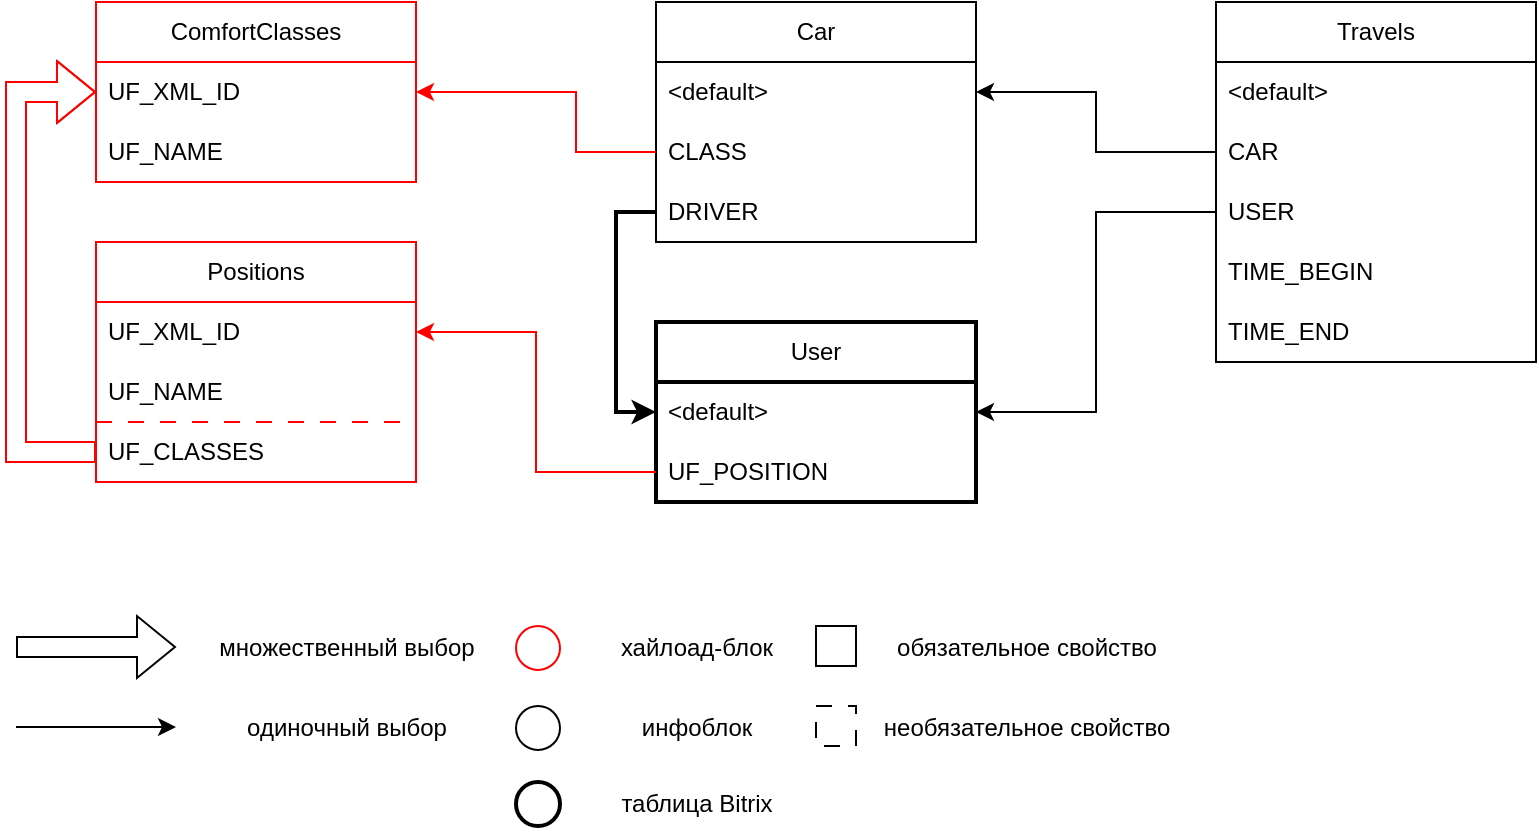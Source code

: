 <mxfile version="27.0.6">
  <diagram name="Page-1" id="kwjXUBmj1-OGgM04GBuS">
    <mxGraphModel dx="1426" dy="779" grid="1" gridSize="10" guides="1" tooltips="1" connect="1" arrows="1" fold="1" page="1" pageScale="1" pageWidth="850" pageHeight="1100" math="0" shadow="0">
      <root>
        <mxCell id="0" />
        <mxCell id="1" parent="0" />
        <mxCell id="LSztKGe1Ciazx8gD3Rm4-1" value="&lt;div&gt;Positions&lt;/div&gt;" style="swimlane;fontStyle=0;childLayout=stackLayout;horizontal=1;startSize=30;horizontalStack=0;resizeParent=1;resizeParentMax=0;resizeLast=0;collapsible=1;marginBottom=0;whiteSpace=wrap;html=1;strokeColor=#FF0000;" vertex="1" parent="1">
          <mxGeometry x="80" y="160" width="160" height="120" as="geometry" />
        </mxCell>
        <mxCell id="LSztKGe1Ciazx8gD3Rm4-2" value="&lt;div&gt;UF_XML_ID&lt;/div&gt;" style="text;strokeColor=none;fillColor=none;align=left;verticalAlign=middle;spacingLeft=4;spacingRight=4;overflow=hidden;points=[[0,0.5],[1,0.5]];portConstraint=eastwest;rotatable=0;whiteSpace=wrap;html=1;" vertex="1" parent="LSztKGe1Ciazx8gD3Rm4-1">
          <mxGeometry y="30" width="160" height="30" as="geometry" />
        </mxCell>
        <mxCell id="LSztKGe1Ciazx8gD3Rm4-3" value="UF_NAME" style="text;strokeColor=none;fillColor=none;align=left;verticalAlign=middle;spacingLeft=4;spacingRight=4;overflow=hidden;points=[[0,0.5],[1,0.5]];portConstraint=eastwest;rotatable=0;whiteSpace=wrap;html=1;" vertex="1" parent="LSztKGe1Ciazx8gD3Rm4-1">
          <mxGeometry y="60" width="160" height="30" as="geometry" />
        </mxCell>
        <mxCell id="LSztKGe1Ciazx8gD3Rm4-4" value="&lt;div&gt;UF_CLASSES&lt;/div&gt;" style="text;strokeColor=#FF0000;fillColor=none;align=left;verticalAlign=middle;spacingLeft=4;spacingRight=4;overflow=hidden;points=[[0,0.5],[1,0.5]];portConstraint=eastwest;rotatable=0;whiteSpace=wrap;html=1;dashed=1;dashPattern=8 8;" vertex="1" parent="LSztKGe1Ciazx8gD3Rm4-1">
          <mxGeometry y="90" width="160" height="30" as="geometry" />
        </mxCell>
        <mxCell id="LSztKGe1Ciazx8gD3Rm4-5" value="&lt;div&gt;ComfortClasses&lt;/div&gt;" style="swimlane;fontStyle=0;childLayout=stackLayout;horizontal=1;startSize=30;horizontalStack=0;resizeParent=1;resizeParentMax=0;resizeLast=0;collapsible=1;marginBottom=0;whiteSpace=wrap;html=1;strokeColor=#FF0000;" vertex="1" parent="1">
          <mxGeometry x="80" y="40" width="160" height="90" as="geometry" />
        </mxCell>
        <mxCell id="LSztKGe1Ciazx8gD3Rm4-6" value="&lt;div&gt;UF_XML_ID&lt;/div&gt;" style="text;strokeColor=none;fillColor=none;align=left;verticalAlign=middle;spacingLeft=4;spacingRight=4;overflow=hidden;points=[[0,0.5],[1,0.5]];portConstraint=eastwest;rotatable=0;whiteSpace=wrap;html=1;" vertex="1" parent="LSztKGe1Ciazx8gD3Rm4-5">
          <mxGeometry y="30" width="160" height="30" as="geometry" />
        </mxCell>
        <mxCell id="LSztKGe1Ciazx8gD3Rm4-7" value="UF_NAME" style="text;strokeColor=none;fillColor=none;align=left;verticalAlign=middle;spacingLeft=4;spacingRight=4;overflow=hidden;points=[[0,0.5],[1,0.5]];portConstraint=eastwest;rotatable=0;whiteSpace=wrap;html=1;" vertex="1" parent="LSztKGe1Ciazx8gD3Rm4-5">
          <mxGeometry y="60" width="160" height="30" as="geometry" />
        </mxCell>
        <mxCell id="LSztKGe1Ciazx8gD3Rm4-9" value="&lt;div&gt;Car&lt;/div&gt;" style="swimlane;fontStyle=0;childLayout=stackLayout;horizontal=1;startSize=30;horizontalStack=0;resizeParent=1;resizeParentMax=0;resizeLast=0;collapsible=1;marginBottom=0;whiteSpace=wrap;html=1;" vertex="1" parent="1">
          <mxGeometry x="360" y="40" width="160" height="120" as="geometry" />
        </mxCell>
        <mxCell id="LSztKGe1Ciazx8gD3Rm4-10" value="&amp;lt;default&amp;gt;" style="text;strokeColor=none;fillColor=none;align=left;verticalAlign=middle;spacingLeft=4;spacingRight=4;overflow=hidden;points=[[0,0.5],[1,0.5]];portConstraint=eastwest;rotatable=0;whiteSpace=wrap;html=1;" vertex="1" parent="LSztKGe1Ciazx8gD3Rm4-9">
          <mxGeometry y="30" width="160" height="30" as="geometry" />
        </mxCell>
        <mxCell id="LSztKGe1Ciazx8gD3Rm4-11" value="&lt;div&gt;CLASS&lt;/div&gt;" style="text;strokeColor=none;fillColor=none;align=left;verticalAlign=middle;spacingLeft=4;spacingRight=4;overflow=hidden;points=[[0,0.5],[1,0.5]];portConstraint=eastwest;rotatable=0;whiteSpace=wrap;html=1;" vertex="1" parent="LSztKGe1Ciazx8gD3Rm4-9">
          <mxGeometry y="60" width="160" height="30" as="geometry" />
        </mxCell>
        <mxCell id="LSztKGe1Ciazx8gD3Rm4-17" value="DRIVER" style="text;strokeColor=none;fillColor=none;align=left;verticalAlign=middle;spacingLeft=4;spacingRight=4;overflow=hidden;points=[[0,0.5],[1,0.5]];portConstraint=eastwest;rotatable=0;whiteSpace=wrap;html=1;" vertex="1" parent="LSztKGe1Ciazx8gD3Rm4-9">
          <mxGeometry y="90" width="160" height="30" as="geometry" />
        </mxCell>
        <mxCell id="LSztKGe1Ciazx8gD3Rm4-13" value="&lt;div&gt;User&lt;/div&gt;" style="swimlane;fontStyle=0;childLayout=stackLayout;horizontal=1;startSize=30;horizontalStack=0;resizeParent=1;resizeParentMax=0;resizeLast=0;collapsible=1;marginBottom=0;whiteSpace=wrap;html=1;strokeWidth=2;" vertex="1" parent="1">
          <mxGeometry x="360" y="200" width="160" height="90" as="geometry" />
        </mxCell>
        <mxCell id="LSztKGe1Ciazx8gD3Rm4-14" value="&lt;div&gt;&amp;lt;default&amp;gt;&lt;/div&gt;" style="text;strokeColor=none;fillColor=none;align=left;verticalAlign=middle;spacingLeft=4;spacingRight=4;overflow=hidden;points=[[0,0.5],[1,0.5]];portConstraint=eastwest;rotatable=0;whiteSpace=wrap;html=1;" vertex="1" parent="LSztKGe1Ciazx8gD3Rm4-13">
          <mxGeometry y="30" width="160" height="30" as="geometry" />
        </mxCell>
        <mxCell id="LSztKGe1Ciazx8gD3Rm4-15" value="&lt;div&gt;UF_POSITION&lt;/div&gt;" style="text;strokeColor=none;fillColor=none;align=left;verticalAlign=middle;spacingLeft=4;spacingRight=4;overflow=hidden;points=[[0,0.5],[1,0.5]];portConstraint=eastwest;rotatable=0;whiteSpace=wrap;html=1;" vertex="1" parent="LSztKGe1Ciazx8gD3Rm4-13">
          <mxGeometry y="60" width="160" height="30" as="geometry" />
        </mxCell>
        <mxCell id="LSztKGe1Ciazx8gD3Rm4-18" value="&lt;div&gt;Travels&lt;/div&gt;" style="swimlane;fontStyle=0;childLayout=stackLayout;horizontal=1;startSize=30;horizontalStack=0;resizeParent=1;resizeParentMax=0;resizeLast=0;collapsible=1;marginBottom=0;whiteSpace=wrap;html=1;strokeColor=#000000;" vertex="1" parent="1">
          <mxGeometry x="640" y="40" width="160" height="180" as="geometry" />
        </mxCell>
        <mxCell id="LSztKGe1Ciazx8gD3Rm4-19" value="&lt;div&gt;&amp;lt;default&amp;gt;&lt;/div&gt;" style="text;strokeColor=none;fillColor=none;align=left;verticalAlign=middle;spacingLeft=4;spacingRight=4;overflow=hidden;points=[[0,0.5],[1,0.5]];portConstraint=eastwest;rotatable=0;whiteSpace=wrap;html=1;" vertex="1" parent="LSztKGe1Ciazx8gD3Rm4-18">
          <mxGeometry y="30" width="160" height="30" as="geometry" />
        </mxCell>
        <mxCell id="LSztKGe1Ciazx8gD3Rm4-20" value="CAR" style="text;strokeColor=none;fillColor=none;align=left;verticalAlign=middle;spacingLeft=4;spacingRight=4;overflow=hidden;points=[[0,0.5],[1,0.5]];portConstraint=eastwest;rotatable=0;whiteSpace=wrap;html=1;" vertex="1" parent="LSztKGe1Ciazx8gD3Rm4-18">
          <mxGeometry y="60" width="160" height="30" as="geometry" />
        </mxCell>
        <mxCell id="LSztKGe1Ciazx8gD3Rm4-21" value="USER" style="text;strokeColor=none;fillColor=none;align=left;verticalAlign=middle;spacingLeft=4;spacingRight=4;overflow=hidden;points=[[0,0.5],[1,0.5]];portConstraint=eastwest;rotatable=0;whiteSpace=wrap;html=1;" vertex="1" parent="LSztKGe1Ciazx8gD3Rm4-18">
          <mxGeometry y="90" width="160" height="30" as="geometry" />
        </mxCell>
        <mxCell id="LSztKGe1Ciazx8gD3Rm4-22" value="TIME_BEGIN" style="text;strokeColor=none;fillColor=none;align=left;verticalAlign=middle;spacingLeft=4;spacingRight=4;overflow=hidden;points=[[0,0.5],[1,0.5]];portConstraint=eastwest;rotatable=0;whiteSpace=wrap;html=1;" vertex="1" parent="LSztKGe1Ciazx8gD3Rm4-18">
          <mxGeometry y="120" width="160" height="30" as="geometry" />
        </mxCell>
        <mxCell id="LSztKGe1Ciazx8gD3Rm4-23" value="TIME_END" style="text;strokeColor=none;fillColor=none;align=left;verticalAlign=middle;spacingLeft=4;spacingRight=4;overflow=hidden;points=[[0,0.5],[1,0.5]];portConstraint=eastwest;rotatable=0;whiteSpace=wrap;html=1;" vertex="1" parent="LSztKGe1Ciazx8gD3Rm4-18">
          <mxGeometry y="150" width="160" height="30" as="geometry" />
        </mxCell>
        <mxCell id="LSztKGe1Ciazx8gD3Rm4-63" style="edgeStyle=orthogonalEdgeStyle;rounded=0;orthogonalLoop=1;jettySize=auto;html=1;exitX=0;exitY=0.5;exitDx=0;exitDy=0;entryX=0;entryY=0.5;entryDx=0;entryDy=0;strokeColor=#FF0000;shape=flexArrow;" edge="1" parent="1" source="LSztKGe1Ciazx8gD3Rm4-4" target="LSztKGe1Ciazx8gD3Rm4-6">
          <mxGeometry relative="1" as="geometry">
            <Array as="points">
              <mxPoint x="40" y="265" />
              <mxPoint x="40" y="85" />
            </Array>
          </mxGeometry>
        </mxCell>
        <mxCell id="LSztKGe1Ciazx8gD3Rm4-66" style="edgeStyle=orthogonalEdgeStyle;rounded=0;orthogonalLoop=1;jettySize=auto;html=1;exitX=0;exitY=0.5;exitDx=0;exitDy=0;entryX=0;entryY=0.5;entryDx=0;entryDy=0;strokeWidth=2;" edge="1" parent="1" source="LSztKGe1Ciazx8gD3Rm4-17" target="LSztKGe1Ciazx8gD3Rm4-13">
          <mxGeometry relative="1" as="geometry">
            <mxPoint x="350" y="130" as="sourcePoint" />
            <mxPoint x="350" y="260" as="targetPoint" />
          </mxGeometry>
        </mxCell>
        <mxCell id="LSztKGe1Ciazx8gD3Rm4-67" style="edgeStyle=orthogonalEdgeStyle;rounded=0;orthogonalLoop=1;jettySize=auto;html=1;exitX=0;exitY=0.5;exitDx=0;exitDy=0;entryX=1;entryY=0.5;entryDx=0;entryDy=0;strokeColor=#FF0000;" edge="1" parent="1" source="LSztKGe1Ciazx8gD3Rm4-11" target="LSztKGe1Ciazx8gD3Rm4-5">
          <mxGeometry relative="1" as="geometry">
            <Array as="points">
              <mxPoint x="320" y="115" />
              <mxPoint x="320" y="85" />
            </Array>
          </mxGeometry>
        </mxCell>
        <mxCell id="LSztKGe1Ciazx8gD3Rm4-76" style="edgeStyle=orthogonalEdgeStyle;rounded=0;orthogonalLoop=1;jettySize=auto;html=1;exitX=0;exitY=0.5;exitDx=0;exitDy=0;entryX=1;entryY=0.5;entryDx=0;entryDy=0;strokeColor=#FF0000;" edge="1" parent="1" source="LSztKGe1Ciazx8gD3Rm4-15" target="LSztKGe1Ciazx8gD3Rm4-2">
          <mxGeometry relative="1" as="geometry" />
        </mxCell>
        <mxCell id="LSztKGe1Ciazx8gD3Rm4-77" style="edgeStyle=orthogonalEdgeStyle;rounded=0;orthogonalLoop=1;jettySize=auto;html=1;exitX=0;exitY=0.5;exitDx=0;exitDy=0;entryX=1;entryY=0.5;entryDx=0;entryDy=0;" edge="1" parent="1" source="LSztKGe1Ciazx8gD3Rm4-20" target="LSztKGe1Ciazx8gD3Rm4-10">
          <mxGeometry relative="1" as="geometry" />
        </mxCell>
        <mxCell id="LSztKGe1Ciazx8gD3Rm4-78" style="edgeStyle=orthogonalEdgeStyle;rounded=0;orthogonalLoop=1;jettySize=auto;html=1;exitX=0;exitY=0.5;exitDx=0;exitDy=0;entryX=1;entryY=0.5;entryDx=0;entryDy=0;" edge="1" parent="1" source="LSztKGe1Ciazx8gD3Rm4-21" target="LSztKGe1Ciazx8gD3Rm4-13">
          <mxGeometry relative="1" as="geometry" />
        </mxCell>
        <mxCell id="LSztKGe1Ciazx8gD3Rm4-79" value="" style="shape=flexArrow;endArrow=classic;html=1;rounded=0;" edge="1" parent="1">
          <mxGeometry width="50" height="50" relative="1" as="geometry">
            <mxPoint x="40" y="362.5" as="sourcePoint" />
            <mxPoint x="120" y="362.5" as="targetPoint" />
          </mxGeometry>
        </mxCell>
        <mxCell id="LSztKGe1Ciazx8gD3Rm4-80" value="" style="endArrow=classic;html=1;rounded=0;" edge="1" parent="1">
          <mxGeometry width="50" height="50" relative="1" as="geometry">
            <mxPoint x="40" y="402.5" as="sourcePoint" />
            <mxPoint x="120" y="402.5" as="targetPoint" />
          </mxGeometry>
        </mxCell>
        <mxCell id="LSztKGe1Ciazx8gD3Rm4-81" value="множественный выбор" style="text;html=1;align=center;verticalAlign=middle;resizable=0;points=[];autosize=1;strokeColor=none;fillColor=none;" vertex="1" parent="1">
          <mxGeometry x="130" y="348" width="150" height="30" as="geometry" />
        </mxCell>
        <mxCell id="LSztKGe1Ciazx8gD3Rm4-82" value="&lt;div&gt;одиночный выбор&lt;/div&gt;" style="text;html=1;align=center;verticalAlign=middle;resizable=0;points=[];autosize=1;strokeColor=none;fillColor=none;" vertex="1" parent="1">
          <mxGeometry x="145" y="388" width="120" height="30" as="geometry" />
        </mxCell>
        <mxCell id="LSztKGe1Ciazx8gD3Rm4-83" value="" style="ellipse;whiteSpace=wrap;html=1;aspect=fixed;fillColor=none;strokeColor=#FF0000;" vertex="1" parent="1">
          <mxGeometry x="290" y="352" width="22" height="22" as="geometry" />
        </mxCell>
        <mxCell id="LSztKGe1Ciazx8gD3Rm4-84" value="хайлоад-блок" style="text;html=1;align=center;verticalAlign=middle;resizable=0;points=[];autosize=1;strokeColor=none;fillColor=none;" vertex="1" parent="1">
          <mxGeometry x="330" y="348" width="100" height="30" as="geometry" />
        </mxCell>
        <mxCell id="LSztKGe1Ciazx8gD3Rm4-85" value="" style="ellipse;whiteSpace=wrap;html=1;aspect=fixed;fillColor=none;" vertex="1" parent="1">
          <mxGeometry x="290" y="392" width="22" height="22" as="geometry" />
        </mxCell>
        <mxCell id="LSztKGe1Ciazx8gD3Rm4-86" value="инфоблок" style="text;html=1;align=center;verticalAlign=middle;resizable=0;points=[];autosize=1;strokeColor=none;fillColor=none;" vertex="1" parent="1">
          <mxGeometry x="340" y="388" width="80" height="30" as="geometry" />
        </mxCell>
        <mxCell id="LSztKGe1Ciazx8gD3Rm4-87" value="" style="ellipse;whiteSpace=wrap;html=1;aspect=fixed;fillColor=none;strokeWidth=2;" vertex="1" parent="1">
          <mxGeometry x="290" y="430" width="22" height="22" as="geometry" />
        </mxCell>
        <mxCell id="LSztKGe1Ciazx8gD3Rm4-88" value="таблица Bitrix" style="text;html=1;align=center;verticalAlign=middle;resizable=0;points=[];autosize=1;strokeColor=none;fillColor=none;" vertex="1" parent="1">
          <mxGeometry x="330" y="426" width="100" height="30" as="geometry" />
        </mxCell>
        <mxCell id="LSztKGe1Ciazx8gD3Rm4-90" value="" style="whiteSpace=wrap;html=1;aspect=fixed;strokeColor=default;fillColor=none;" vertex="1" parent="1">
          <mxGeometry x="440" y="352" width="20" height="20" as="geometry" />
        </mxCell>
        <mxCell id="LSztKGe1Ciazx8gD3Rm4-91" value="&lt;div&gt;обязательное свойство&lt;/div&gt;" style="text;html=1;align=center;verticalAlign=middle;resizable=0;points=[];autosize=1;strokeColor=none;fillColor=none;" vertex="1" parent="1">
          <mxGeometry x="470" y="348" width="150" height="30" as="geometry" />
        </mxCell>
        <mxCell id="LSztKGe1Ciazx8gD3Rm4-94" value="" style="whiteSpace=wrap;html=1;aspect=fixed;strokeColor=default;fillColor=none;dashed=1;dashPattern=8 8;" vertex="1" parent="1">
          <mxGeometry x="440" y="392" width="20" height="20" as="geometry" />
        </mxCell>
        <mxCell id="LSztKGe1Ciazx8gD3Rm4-95" value="необязательное свойство" style="text;html=1;align=center;verticalAlign=middle;resizable=0;points=[];autosize=1;strokeColor=none;fillColor=none;" vertex="1" parent="1">
          <mxGeometry x="460" y="388" width="170" height="30" as="geometry" />
        </mxCell>
      </root>
    </mxGraphModel>
  </diagram>
</mxfile>
